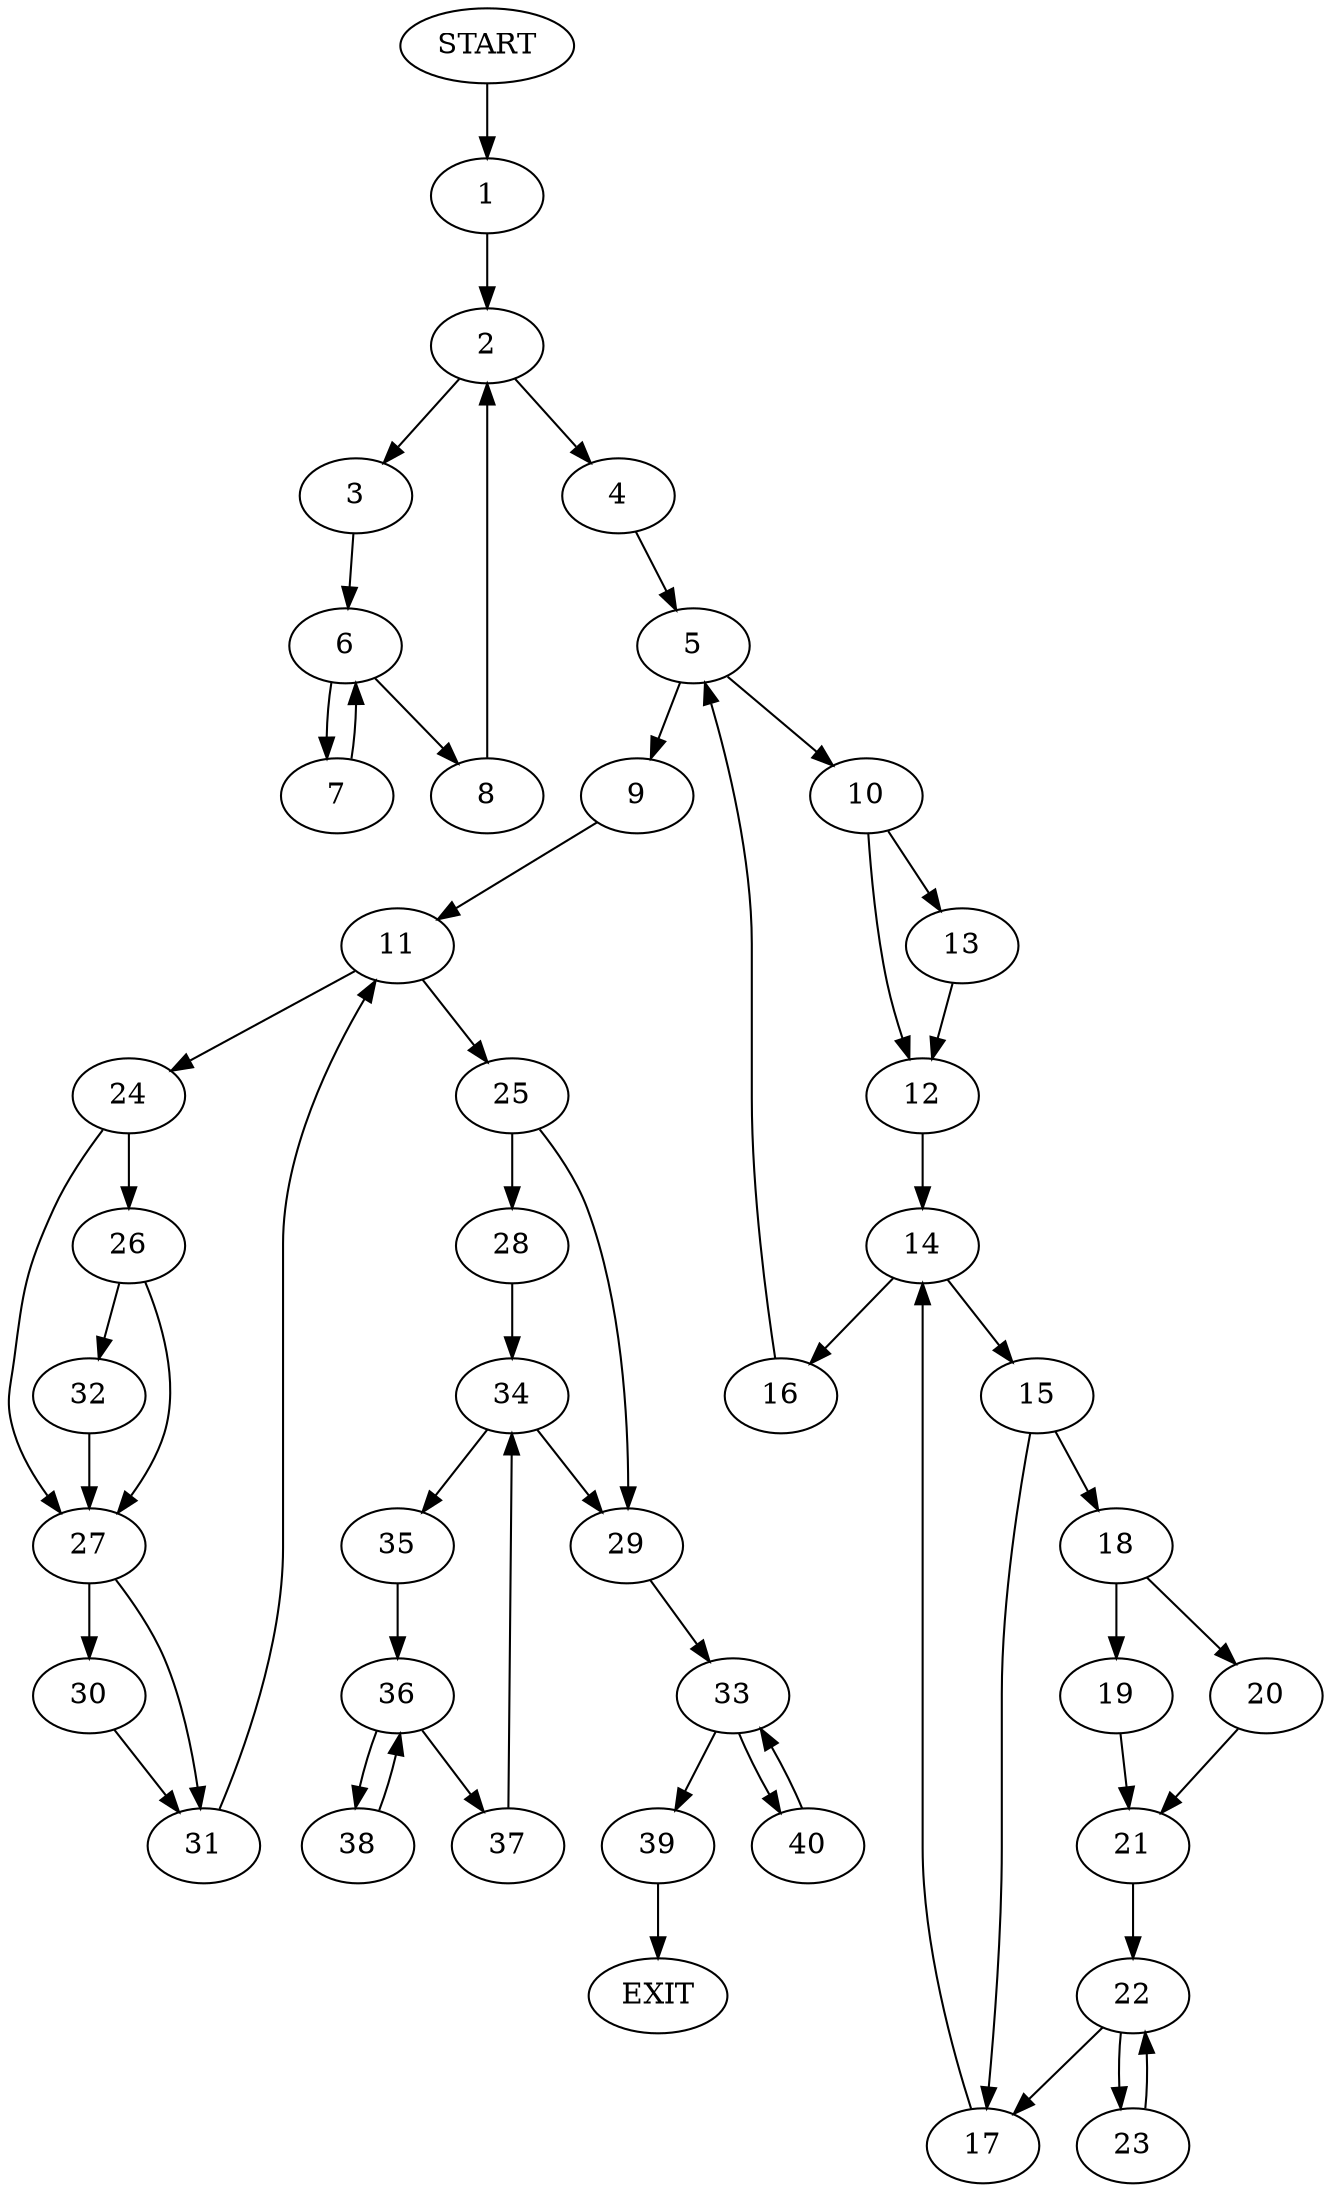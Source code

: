 digraph {
0 [label="START"]
41 [label="EXIT"]
0 -> 1
1 -> 2
2 -> 3
2 -> 4
4 -> 5
3 -> 6
6 -> 7
6 -> 8
7 -> 6
8 -> 2
5 -> 9
5 -> 10
9 -> 11
10 -> 12
10 -> 13
13 -> 12
12 -> 14
14 -> 15
14 -> 16
16 -> 5
15 -> 17
15 -> 18
18 -> 19
18 -> 20
17 -> 14
20 -> 21
19 -> 21
21 -> 22
22 -> 23
22 -> 17
23 -> 22
11 -> 24
11 -> 25
24 -> 26
24 -> 27
25 -> 28
25 -> 29
27 -> 30
27 -> 31
26 -> 32
26 -> 27
32 -> 27
30 -> 31
31 -> 11
29 -> 33
28 -> 34
34 -> 35
34 -> 29
35 -> 36
36 -> 37
36 -> 38
37 -> 34
38 -> 36
33 -> 39
33 -> 40
39 -> 41
40 -> 33
}
